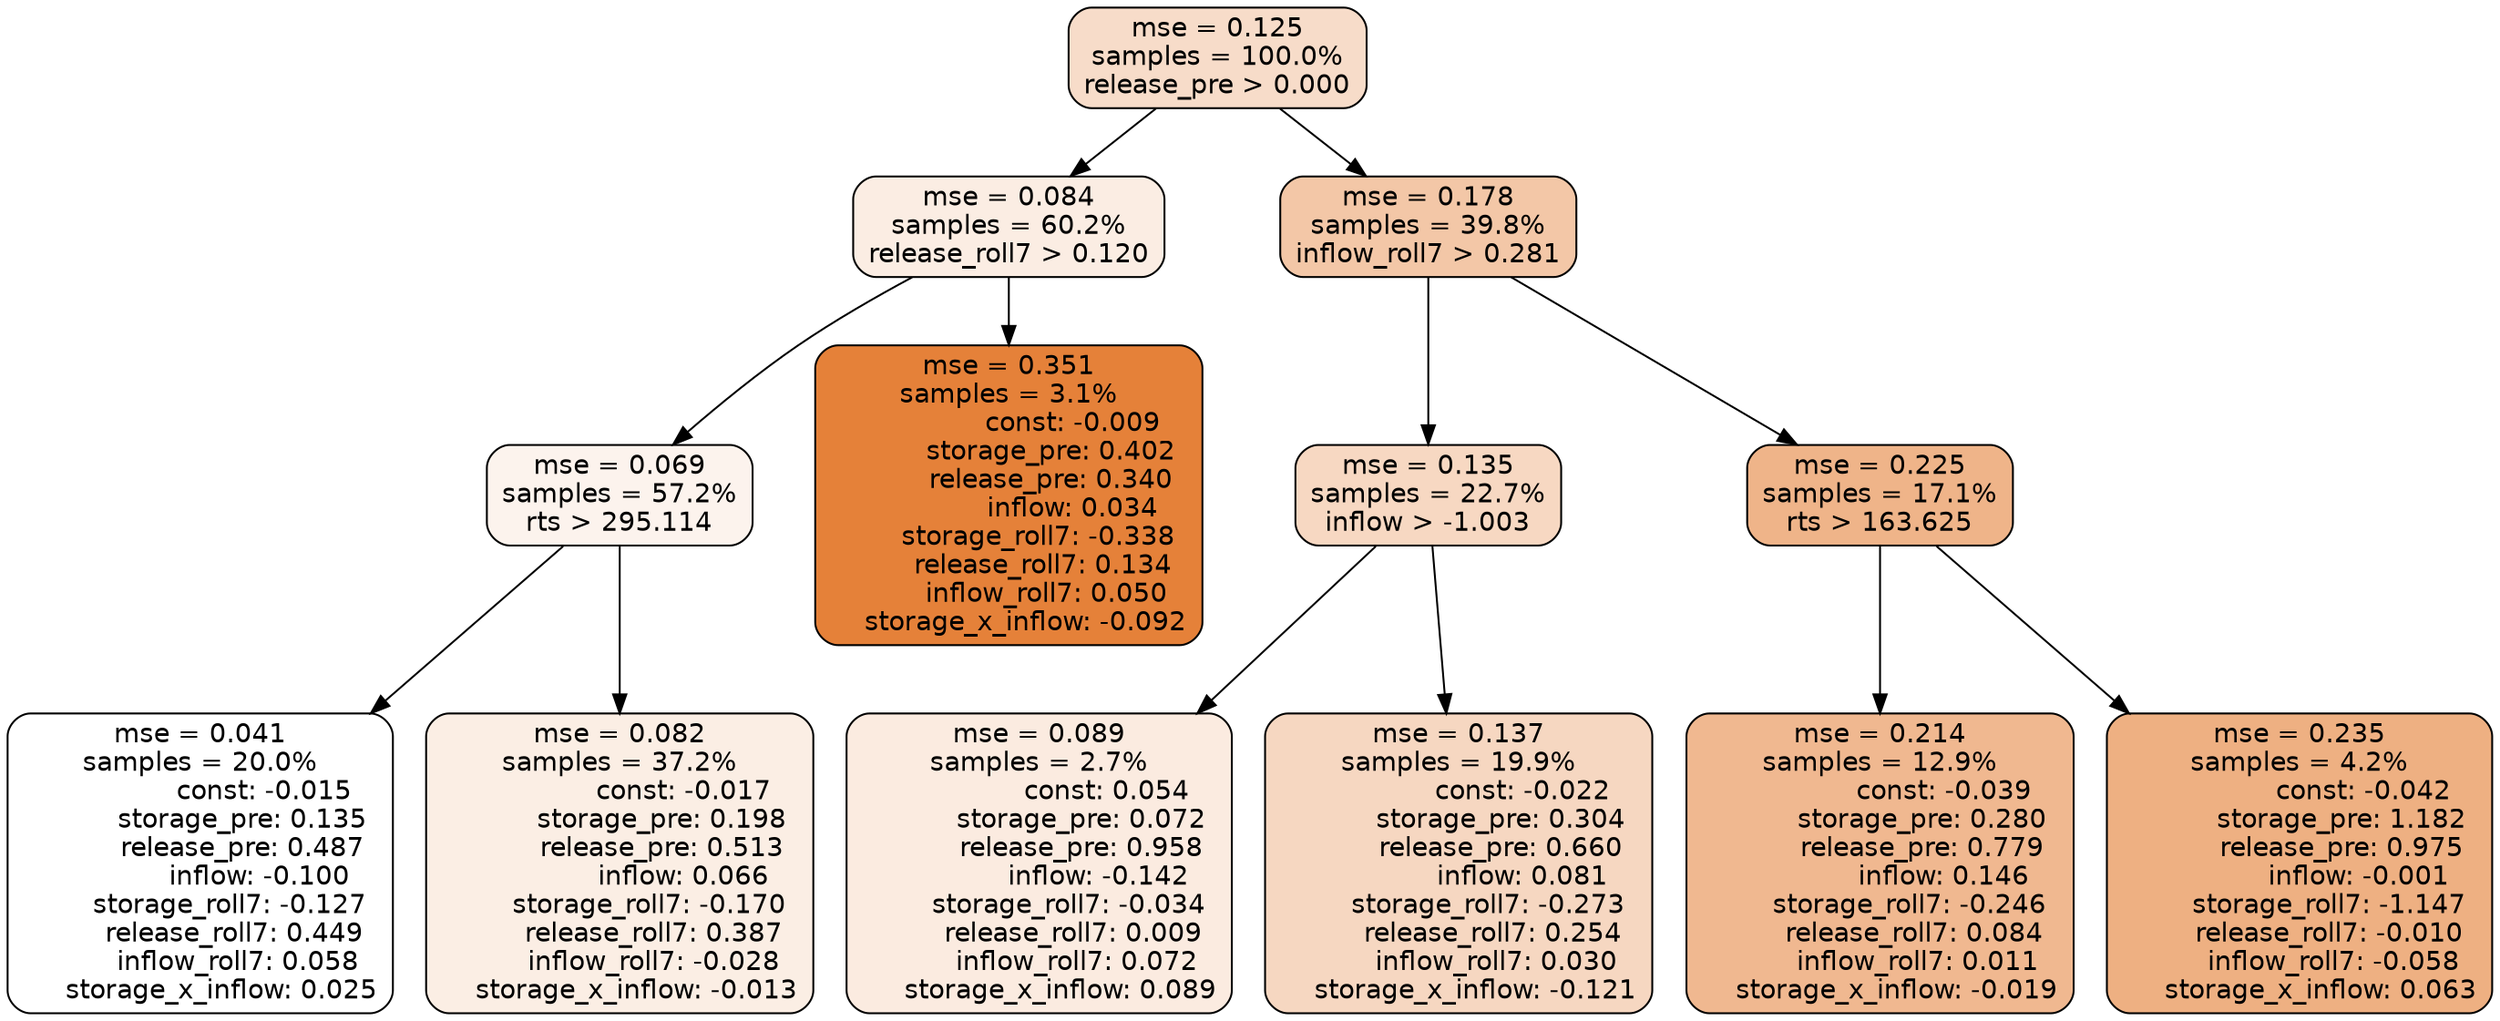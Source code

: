 digraph tree {
node [shape=rectangle, style="filled, rounded", color="black", fontname=helvetica] ;
edge [fontname=helvetica] ;
	"0" [label="mse = 0.125
samples = 100.0%
release_pre > 0.000", fillcolor="#f7dcc9"]
	"1" [label="mse = 0.084
samples = 60.2%
release_roll7 > 0.120", fillcolor="#fbede3"]
	"6" [label="mse = 0.178
samples = 39.8%
inflow_roll7 > 0.281", fillcolor="#f3c7a7"]
	"2" [label="mse = 0.069
samples = 57.2%
rts > 295.114", fillcolor="#fcf3ed"]
	"5" [label="mse = 0.351
samples = 3.1%
               const: -0.009
          storage_pre: 0.402
          release_pre: 0.340
               inflow: 0.034
       storage_roll7: -0.338
        release_roll7: 0.134
         inflow_roll7: 0.050
    storage_x_inflow: -0.092", fillcolor="#e58139"]
	"7" [label="mse = 0.135
samples = 22.7%
inflow > -1.003", fillcolor="#f7d8c2"]
	"10" [label="mse = 0.225
samples = 17.1%
rts > 163.625", fillcolor="#efb489"]
	"4" [label="mse = 0.041
samples = 20.0%
               const: -0.015
          storage_pre: 0.135
          release_pre: 0.487
              inflow: -0.100
       storage_roll7: -0.127
        release_roll7: 0.449
         inflow_roll7: 0.058
     storage_x_inflow: 0.025", fillcolor="#ffffff"]
	"3" [label="mse = 0.082
samples = 37.2%
               const: -0.017
          storage_pre: 0.198
          release_pre: 0.513
               inflow: 0.066
       storage_roll7: -0.170
        release_roll7: 0.387
        inflow_roll7: -0.028
    storage_x_inflow: -0.013", fillcolor="#fbeee4"]
	"8" [label="mse = 0.089
samples = 2.7%
                const: 0.054
          storage_pre: 0.072
          release_pre: 0.958
              inflow: -0.142
       storage_roll7: -0.034
        release_roll7: 0.009
         inflow_roll7: 0.072
     storage_x_inflow: 0.089", fillcolor="#fbebe0"]
	"9" [label="mse = 0.137
samples = 19.9%
               const: -0.022
          storage_pre: 0.304
          release_pre: 0.660
               inflow: 0.081
       storage_roll7: -0.273
        release_roll7: 0.254
         inflow_roll7: 0.030
    storage_x_inflow: -0.121", fillcolor="#f6d7c1"]
	"11" [label="mse = 0.214
samples = 12.9%
               const: -0.039
          storage_pre: 0.280
          release_pre: 0.779
               inflow: 0.146
       storage_roll7: -0.246
        release_roll7: 0.084
         inflow_roll7: 0.011
    storage_x_inflow: -0.019", fillcolor="#f0b890"]
	"12" [label="mse = 0.235
samples = 4.2%
               const: -0.042
          storage_pre: 1.182
          release_pre: 0.975
              inflow: -0.001
       storage_roll7: -1.147
       release_roll7: -0.010
        inflow_roll7: -0.058
     storage_x_inflow: 0.063", fillcolor="#eeb082"]

	"0" -> "1"
	"0" -> "6"
	"1" -> "2"
	"1" -> "5"
	"6" -> "7"
	"6" -> "10"
	"2" -> "3"
	"2" -> "4"
	"7" -> "8"
	"7" -> "9"
	"10" -> "11"
	"10" -> "12"
}